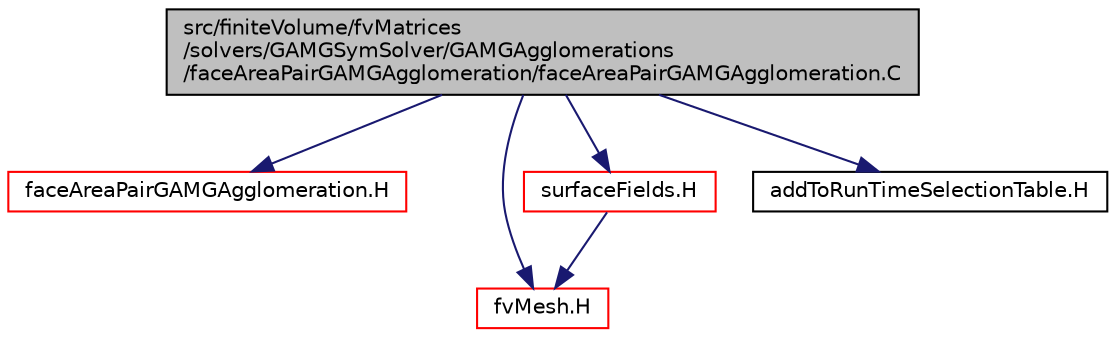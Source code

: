 digraph "src/finiteVolume/fvMatrices/solvers/GAMGSymSolver/GAMGAgglomerations/faceAreaPairGAMGAgglomeration/faceAreaPairGAMGAgglomeration.C"
{
  bgcolor="transparent";
  edge [fontname="Helvetica",fontsize="10",labelfontname="Helvetica",labelfontsize="10"];
  node [fontname="Helvetica",fontsize="10",shape=record];
  Node0 [label="src/finiteVolume/fvMatrices\l/solvers/GAMGSymSolver/GAMGAgglomerations\l/faceAreaPairGAMGAgglomeration/faceAreaPairGAMGAgglomeration.C",height=0.2,width=0.4,color="black", fillcolor="grey75", style="filled", fontcolor="black"];
  Node0 -> Node1 [color="midnightblue",fontsize="10",style="solid",fontname="Helvetica"];
  Node1 [label="faceAreaPairGAMGAgglomeration.H",height=0.2,width=0.4,color="red",URL="$a03482.html"];
  Node0 -> Node150 [color="midnightblue",fontsize="10",style="solid",fontname="Helvetica"];
  Node150 [label="fvMesh.H",height=0.2,width=0.4,color="red",URL="$a03719.html"];
  Node0 -> Node288 [color="midnightblue",fontsize="10",style="solid",fontname="Helvetica"];
  Node288 [label="surfaceFields.H",height=0.2,width=0.4,color="red",URL="$a02897.html",tooltip="Foam::surfaceFields. "];
  Node288 -> Node150 [color="midnightblue",fontsize="10",style="solid",fontname="Helvetica"];
  Node0 -> Node322 [color="midnightblue",fontsize="10",style="solid",fontname="Helvetica"];
  Node322 [label="addToRunTimeSelectionTable.H",height=0.2,width=0.4,color="black",URL="$a09989.html",tooltip="Macros for easy insertion into run-time selection tables. "];
}
